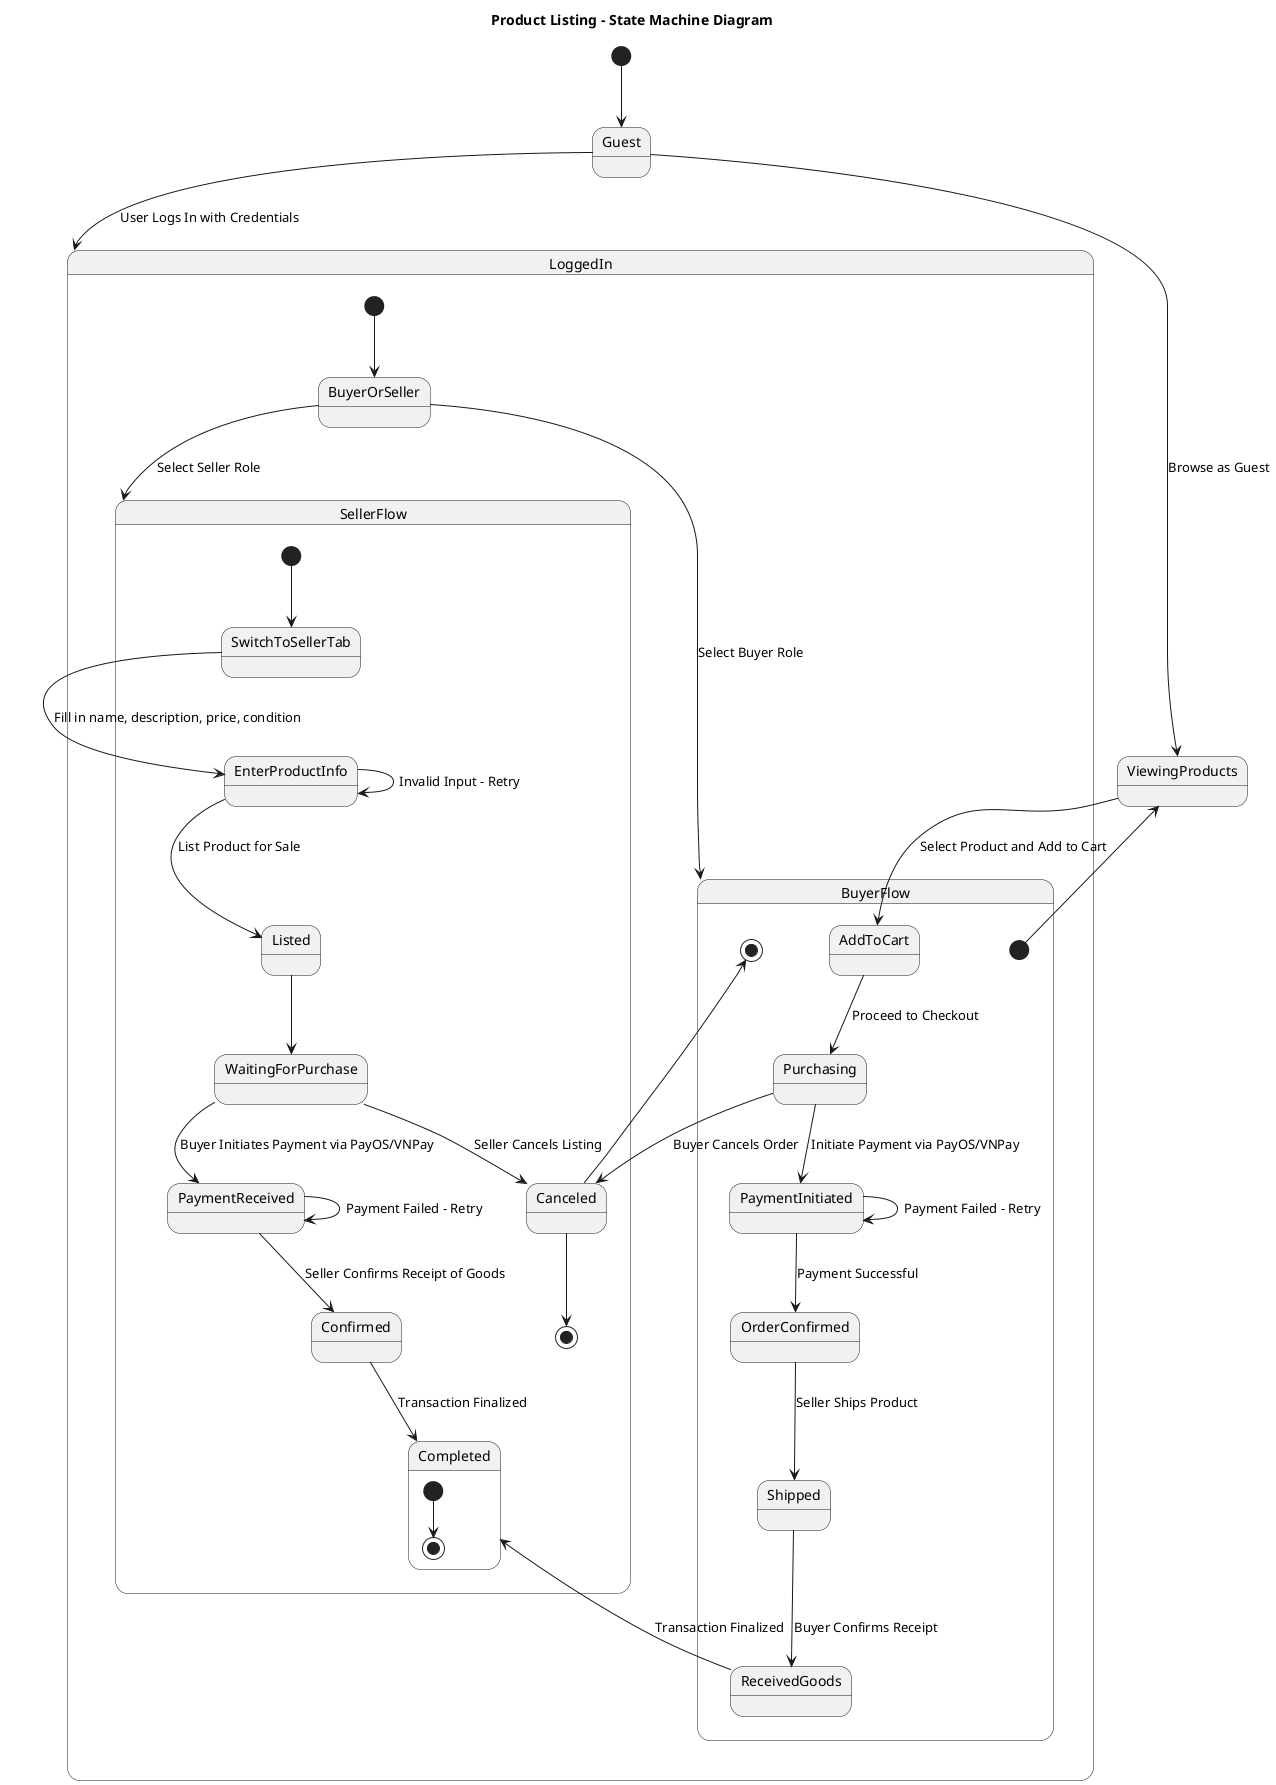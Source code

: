 @startuml
title Product Listing - State Machine Diagram

[*] --> Guest
Guest --> LoggedIn : User Logs In with Credentials
Guest --> ViewingProducts : Browse as Guest

state LoggedIn {
  [*] --> BuyerOrSeller
  BuyerOrSeller --> SellerFlow : Select Seller Role
  BuyerOrSeller --> BuyerFlow : Select Buyer Role

  state SellerFlow {
    [*] --> SwitchToSellerTab
    SwitchToSellerTab --> EnterProductInfo : Fill in name, description, price, condition
    EnterProductInfo --> EnterProductInfo : Invalid Input - Retry
    EnterProductInfo --> Listed : List Product for Sale
    Listed --> WaitingForPurchase
    WaitingForPurchase --> PaymentReceived : Buyer Initiates Payment via PayOS/VNPay
    PaymentReceived --> PaymentReceived : Payment Failed - Retry
    PaymentReceived --> Confirmed : Seller Confirms Receipt of Goods
    Confirmed --> Completed : Transaction Finalized
    WaitingForPurchase --> Canceled : Seller Cancels Listing
    Canceled --> [*]
  }

  state BuyerFlow {
    [*] --> ViewingProducts
    ViewingProducts --> AddToCart : Select Product and Add to Cart
    AddToCart --> Purchasing : Proceed to Checkout
    Purchasing --> PaymentInitiated : Initiate Payment via PayOS/VNPay
    PaymentInitiated --> PaymentInitiated : Payment Failed - Retry
    PaymentInitiated --> OrderConfirmed : Payment Successful
    OrderConfirmed --> Shipped : Seller Ships Product
    Shipped --> ReceivedGoods : Buyer Confirms Receipt
    ReceivedGoods --> Completed : Transaction Finalized
    Purchasing --> Canceled : Buyer Cancels Order
    Canceled --> [*]
  }
}

state Completed {
  [*] --> [*]
}

@enduml


@startuml
title Order Lifecycle - State Machine Diagram

[*] --> Browsing
Browsing --> Viewing : View product details
Viewing --> InCart : Add to cart
InCart --> Paying : Proceed to payment

state Paying {
  [*] --> ProcessingPayment
  ProcessingPayment --> PaymentSuccess : Payment successful
  ProcessingPayment --> PaymentFailed : Payment failed
  ProcessingPayment --> Timeout : Payment timeout

  PaymentSuccess --> Confirmed : Save order, generate invoice,\nsend confirmation email
  PaymentFailed --> RetryPayment : Retry payment
  PaymentFailed --> Cancelled : Exceed retry limit,\nsave failed info,\nshow cancel message,\nsend cancellation email
  Timeout --> Cancelled : Payment timed out,\nsave failed info,\nshow timeout message
  RetryPayment --> ProcessingPayment : Re-initiate payment
}

Confirmed --> Shipped : Seller ships order
Shipped --> Delivered : Buyer confirms delivery
Delivered --> Completed : Order finalized
Cancelled --> [*]
Completed --> [*]

@enduml


@startuml
title Order Processing & Delivery - State Machine Diagram

[*] --> DashboardAccessed
DashboardAccessed --> OrderSelected : Seller views & selects order
OrderSelected --> Preparing : Seller prepares the order
Preparing --> Processing : System updates status to Processing

Processing --> Delivering : Order ready → dispatch to delivery service
Delivering --> Delivered : Delivery confirmed → system updates status
Delivered --> Completed : Buyer confirms receipt, order finalized
Completed --> [*]

Processing --> OnHold : Insufficient stock or delay
OnHold --> Processing : Issue resolved
OnHold --> Cancelled : Issue unresolved after timeout

Processing --> Cancelled : Seller cancels order or payment failed
Delivering --> Returned : Delivery failed, item returned
Returned --> Cancelled : Seller confirms return
Returned --> Processing : Reschedule delivery

Cancelled --> [*]
@enduml

'
@startuml
title Seller Withdrawal - State Machine Diagram

[*] --> WithdrawalRequested : Seller submits withdrawal request
WithdrawalRequested --> ValidationPending : System validates request (balance, details)

ValidationPending --> WaitingApproval : Validation successful
ValidationPending --> InvalidRequest : Insufficient balance or invalid data
InvalidRequest --> Cancelled : Notify seller, request cancelled
InvalidRequest --> [*]

WaitingApproval --> Approved : Admin approves request
WaitingApproval --> Rejected : Admin rejects request
WaitingApproval --> OnHold : Admin requests additional info

Approved --> ProcessingTransfer : System deducts money,\ngenerates QR/PayOS/VNPay code
ProcessingTransfer --> Received : Seller confirms receipt of funds
ProcessingTransfer --> TransferFailed : Payment processing error
TransferFailed --> RetryTransfer : Retry payment
TransferFailed --> Cancelled : Exceed retry limit, refund balance
RetryTransfer --> ProcessingTransfer : Re-initiate transfer

Rejected --> Cancelled : Notify seller, request cancelled
OnHold --> WaitingApproval : Seller provides additional info
OnHold --> Cancelled : Seller does not respond within timeout

Received --> Completed : Transaction finalized
Cancelled --> [*]
Completed --> [*]
@enduml



@startuml
title Seller Registration - State Machine Diagram

[*] --> RegisteredUser : User submits registration form
RegisteredUser --> ValidationPending : System validates email & password
ValidationPending --> LoggedIn : Validation successful, login granted
ValidationPending --> InvalidRegistration : Invalid email/password
InvalidRegistration --> Cancelled : Notify user, registration failed
InvalidRegistration --> [*]

LoggedIn --> RequestingSeller : User requests seller role
RequestingSeller --> WaitingApproval : Submit seller registration info (ID, bank details)

WaitingApproval --> Approved : Admin approves request
Approved --> Seller : Update user status to Seller role
Seller --> SellerDashboard : Access Seller Dashboard
SellerDashboard --> ActiveSelling : Start managing products
ActiveSelling --> [*]

WaitingApproval --> Rejected : Admin rejects request
Rejected --> ResubmitRequest : User corrects info
Rejected --> Cancelled : User cancels or exceeds retry limit
ResubmitRequest --> WaitingApproval : Resubmit with updated info

Cancelled --> [*]
@enduml